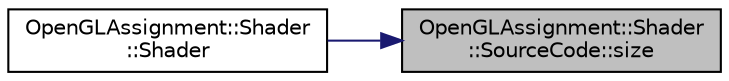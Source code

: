 digraph "OpenGLAssignment::Shader::SourceCode::size"
{
 // LATEX_PDF_SIZE
  edge [fontname="Helvetica",fontsize="10",labelfontname="Helvetica",labelfontsize="10"];
  node [fontname="Helvetica",fontsize="10",shape=record];
  rankdir="RL";
  Node1 [label="OpenGLAssignment::Shader\l::SourceCode::size",height=0.2,width=0.4,color="black", fillcolor="grey75", style="filled", fontcolor="black",tooltip="Gets the size of the content of the shader."];
  Node1 -> Node2 [dir="back",color="midnightblue",fontsize="10",style="solid",fontname="Helvetica"];
  Node2 [label="OpenGLAssignment::Shader\l::Shader",height=0.2,width=0.4,color="black", fillcolor="white", style="filled",URL="$class_open_g_l_assignment_1_1_shader.html#a324eb60244d6fe337938d8403d984789",tooltip="Creates an instance."];
}
